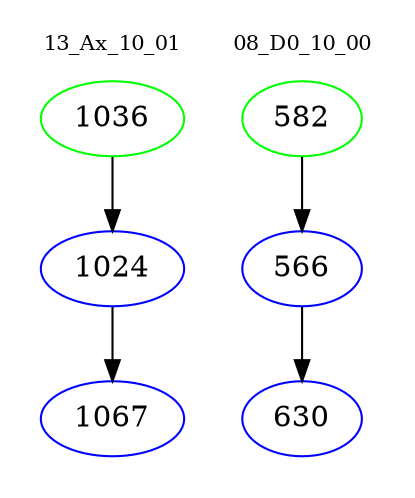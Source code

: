 digraph{
subgraph cluster_0 {
color = white
label = "13_Ax_10_01";
fontsize=10;
T0_1036 [label="1036", color="green"]
T0_1036 -> T0_1024 [color="black"]
T0_1024 [label="1024", color="blue"]
T0_1024 -> T0_1067 [color="black"]
T0_1067 [label="1067", color="blue"]
}
subgraph cluster_1 {
color = white
label = "08_D0_10_00";
fontsize=10;
T1_582 [label="582", color="green"]
T1_582 -> T1_566 [color="black"]
T1_566 [label="566", color="blue"]
T1_566 -> T1_630 [color="black"]
T1_630 [label="630", color="blue"]
}
}
